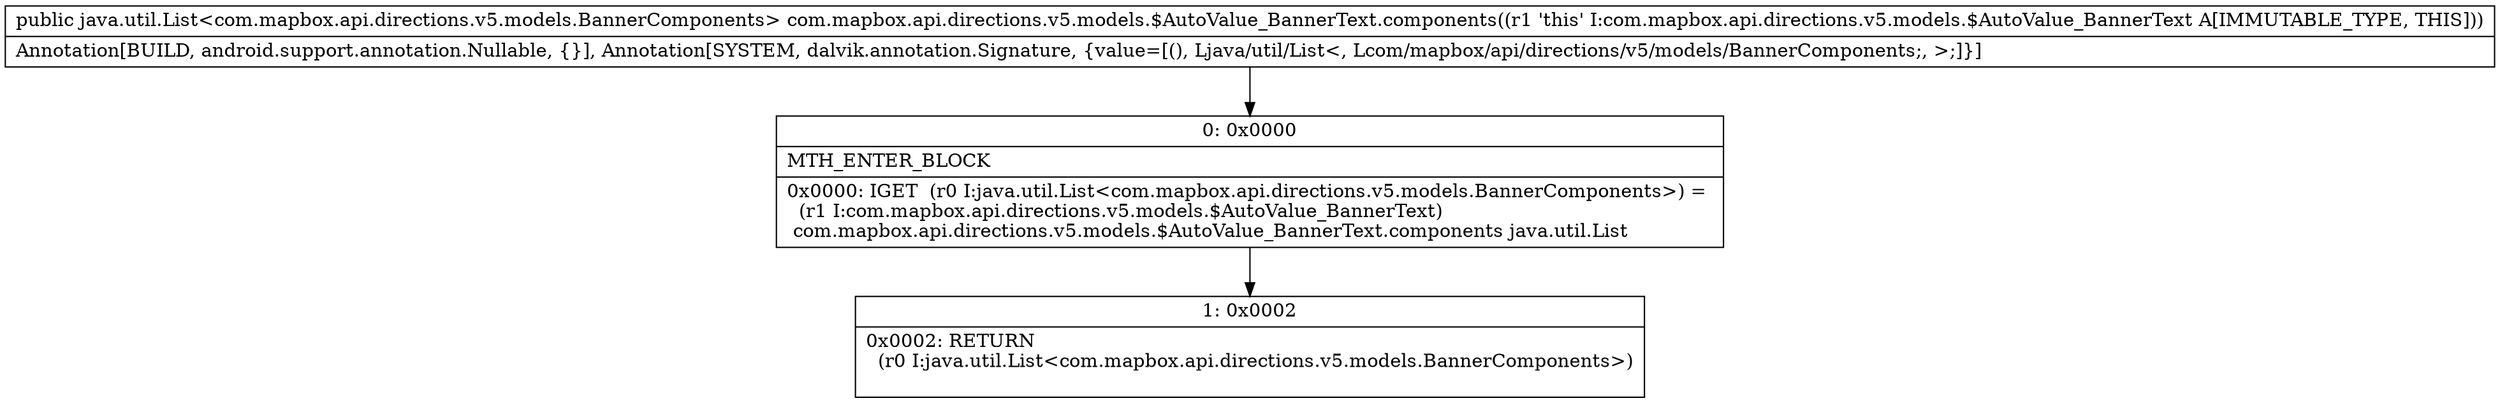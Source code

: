 digraph "CFG forcom.mapbox.api.directions.v5.models.$AutoValue_BannerText.components()Ljava\/util\/List;" {
Node_0 [shape=record,label="{0\:\ 0x0000|MTH_ENTER_BLOCK\l|0x0000: IGET  (r0 I:java.util.List\<com.mapbox.api.directions.v5.models.BannerComponents\>) = \l  (r1 I:com.mapbox.api.directions.v5.models.$AutoValue_BannerText)\l com.mapbox.api.directions.v5.models.$AutoValue_BannerText.components java.util.List \l}"];
Node_1 [shape=record,label="{1\:\ 0x0002|0x0002: RETURN  \l  (r0 I:java.util.List\<com.mapbox.api.directions.v5.models.BannerComponents\>)\l \l}"];
MethodNode[shape=record,label="{public java.util.List\<com.mapbox.api.directions.v5.models.BannerComponents\> com.mapbox.api.directions.v5.models.$AutoValue_BannerText.components((r1 'this' I:com.mapbox.api.directions.v5.models.$AutoValue_BannerText A[IMMUTABLE_TYPE, THIS]))  | Annotation[BUILD, android.support.annotation.Nullable, \{\}], Annotation[SYSTEM, dalvik.annotation.Signature, \{value=[(), Ljava\/util\/List\<, Lcom\/mapbox\/api\/directions\/v5\/models\/BannerComponents;, \>;]\}]\l}"];
MethodNode -> Node_0;
Node_0 -> Node_1;
}


